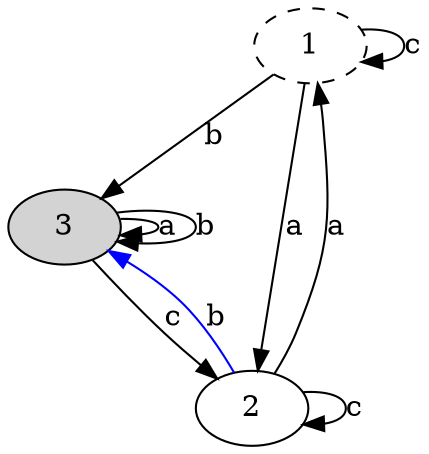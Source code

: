 digraph "" {
	1	 [style=dashed];
	1 -> 1 [key=0,
	color=black,
	label=c,
	weight=c];
3 [style=filled];
1 -> 3 [key=0,
color=black,
label=b,
weight=b];
1 -> 2 [key=0,
label=a,
weight=a];
3 -> 3 [key=0,
color=black,
label=a,
weight=a];
3 -> 3 [key=1,
label=b,
weight=b];
3 -> 2 [key=0,
color=black,
label=c,
weight=c];
2 -> 1 [key=0,
color=black,
label=a,
weight=a];
2 -> 3 [key=0,
color=blue,
label=b,
weight=b];
2 -> 2 [key=0,
label=c,
weight=c];
}

